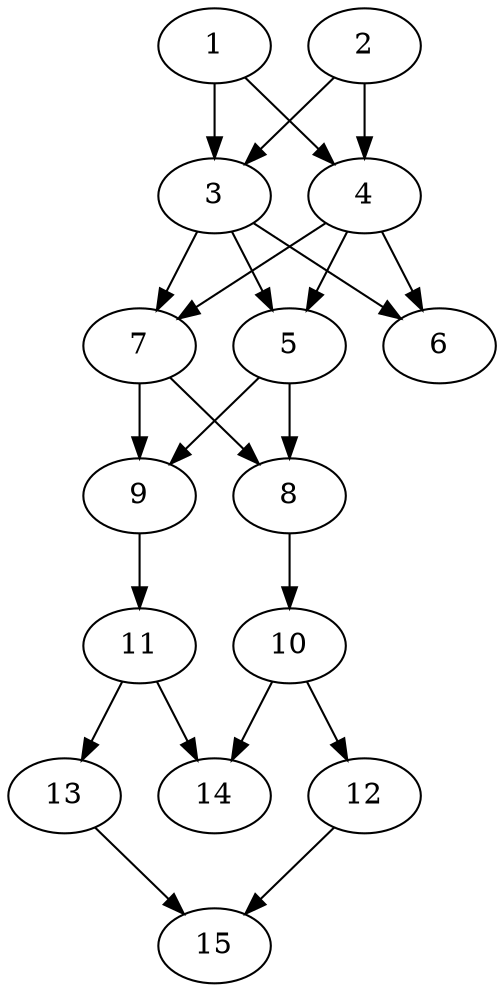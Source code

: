 // DAG automatically generated by daggen at Thu Oct  3 13:59:26 2019
// ./daggen --dot -n 15 --ccr 0.4 --fat 0.5 --regular 0.7 --density 0.7 --mindata 5242880 --maxdata 52428800 
digraph G {
  1 [size="101368320", alpha="0.12", expect_size="40547328"] 
  1 -> 3 [size ="40547328"]
  1 -> 4 [size ="40547328"]
  2 [size="85038080", alpha="0.12", expect_size="34015232"] 
  2 -> 3 [size ="34015232"]
  2 -> 4 [size ="34015232"]
  3 [size="37212160", alpha="0.20", expect_size="14884864"] 
  3 -> 5 [size ="14884864"]
  3 -> 6 [size ="14884864"]
  3 -> 7 [size ="14884864"]
  4 [size="19729920", alpha="0.07", expect_size="7891968"] 
  4 -> 5 [size ="7891968"]
  4 -> 6 [size ="7891968"]
  4 -> 7 [size ="7891968"]
  5 [size="115184640", alpha="0.13", expect_size="46073856"] 
  5 -> 8 [size ="46073856"]
  5 -> 9 [size ="46073856"]
  6 [size="29708800", alpha="0.13", expect_size="11883520"] 
  7 [size="101803520", alpha="0.05", expect_size="40721408"] 
  7 -> 8 [size ="40721408"]
  7 -> 9 [size ="40721408"]
  8 [size="69800960", alpha="0.12", expect_size="27920384"] 
  8 -> 10 [size ="27920384"]
  9 [size="78456320", alpha="0.11", expect_size="31382528"] 
  9 -> 11 [size ="31382528"]
  10 [size="120686080", alpha="0.08", expect_size="48274432"] 
  10 -> 12 [size ="48274432"]
  10 -> 14 [size ="48274432"]
  11 [size="79728640", alpha="0.07", expect_size="31891456"] 
  11 -> 13 [size ="31891456"]
  11 -> 14 [size ="31891456"]
  12 [size="34135040", alpha="0.18", expect_size="13654016"] 
  12 -> 15 [size ="13654016"]
  13 [size="104604160", alpha="0.18", expect_size="41841664"] 
  13 -> 15 [size ="41841664"]
  14 [size="102274560", alpha="0.07", expect_size="40909824"] 
  15 [size="24947200", alpha="0.12", expect_size="9978880"] 
}
